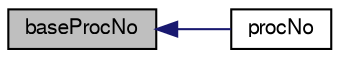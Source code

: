 digraph "baseProcNo"
{
  bgcolor="transparent";
  edge [fontname="FreeSans",fontsize="10",labelfontname="FreeSans",labelfontsize="10"];
  node [fontname="FreeSans",fontsize="10",shape=record];
  rankdir="LR";
  Node1 [label="baseProcNo",height=0.2,width=0.4,color="black", fillcolor="grey75", style="filled" fontcolor="black"];
  Node1 -> Node2 [dir="back",color="midnightblue",fontsize="10",style="solid",fontname="FreeSans"];
  Node2 [label="procNo",height=0.2,width=0.4,color="black",URL="$a02690.html#a72945ee17b0501f700a4931b599cde3e",tooltip="Return processor number in communicator (given processor number. "];
}
